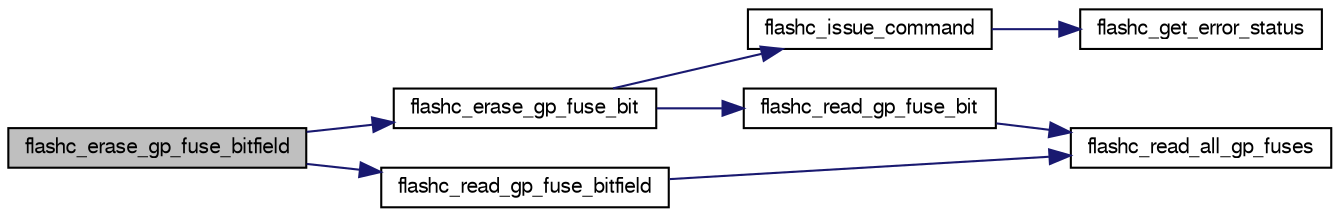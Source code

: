 digraph G
{
  edge [fontname="FreeSans",fontsize="10",labelfontname="FreeSans",labelfontsize="10"];
  node [fontname="FreeSans",fontsize="10",shape=record];
  rankdir=LR;
  Node1 [label="flashc_erase_gp_fuse_bitfield",height=0.2,width=0.4,color="black", fillcolor="grey75", style="filled" fontcolor="black"];
  Node1 -> Node2 [color="midnightblue",fontsize="10",style="solid",fontname="FreeSans"];
  Node2 [label="flashc_erase_gp_fuse_bit",height=0.2,width=0.4,color="black", fillcolor="white", style="filled",URL="$group__group__avr32__drivers__flashc.html#gac5454efcadb99899bfe075b463a2e6dd",tooltip="Erases a general-purpose fuse bit."];
  Node2 -> Node3 [color="midnightblue",fontsize="10",style="solid",fontname="FreeSans"];
  Node3 [label="flashc_issue_command",height=0.2,width=0.4,color="black", fillcolor="white", style="filled",URL="$group__group__avr32__drivers__flashc.html#ga8045c427c32cf3617e861067d76c9c11",tooltip="Issues a FLASHC command."];
  Node3 -> Node4 [color="midnightblue",fontsize="10",style="solid",fontname="FreeSans"];
  Node4 [label="flashc_get_error_status",height=0.2,width=0.4,color="black", fillcolor="white", style="filled",URL="$group__group__avr32__drivers__flashc.html#gae7d38c60001d5d8d00363a6cb07f89f0",tooltip="Gets the error status of the FLASHC."];
  Node2 -> Node5 [color="midnightblue",fontsize="10",style="solid",fontname="FreeSans"];
  Node5 [label="flashc_read_gp_fuse_bit",height=0.2,width=0.4,color="black", fillcolor="white", style="filled",URL="$group__group__avr32__drivers__flashc.html#ga41488c15448086169266af4936ea7926",tooltip="Reads a general-purpose fuse bit."];
  Node5 -> Node6 [color="midnightblue",fontsize="10",style="solid",fontname="FreeSans"];
  Node6 [label="flashc_read_all_gp_fuses",height=0.2,width=0.4,color="black", fillcolor="white", style="filled",URL="$group__group__avr32__drivers__flashc.html#gabdba94fb9eb09177ced3df0ad80b1554",tooltip="Reads all general-purpose fuses."];
  Node1 -> Node7 [color="midnightblue",fontsize="10",style="solid",fontname="FreeSans"];
  Node7 [label="flashc_read_gp_fuse_bitfield",height=0.2,width=0.4,color="black", fillcolor="white", style="filled",URL="$group__group__avr32__drivers__flashc.html#ga48db4e70ec0449ea94c9c92643c26d8e",tooltip="Reads a general-purpose fuse bit-field."];
  Node7 -> Node6 [color="midnightblue",fontsize="10",style="solid",fontname="FreeSans"];
}
